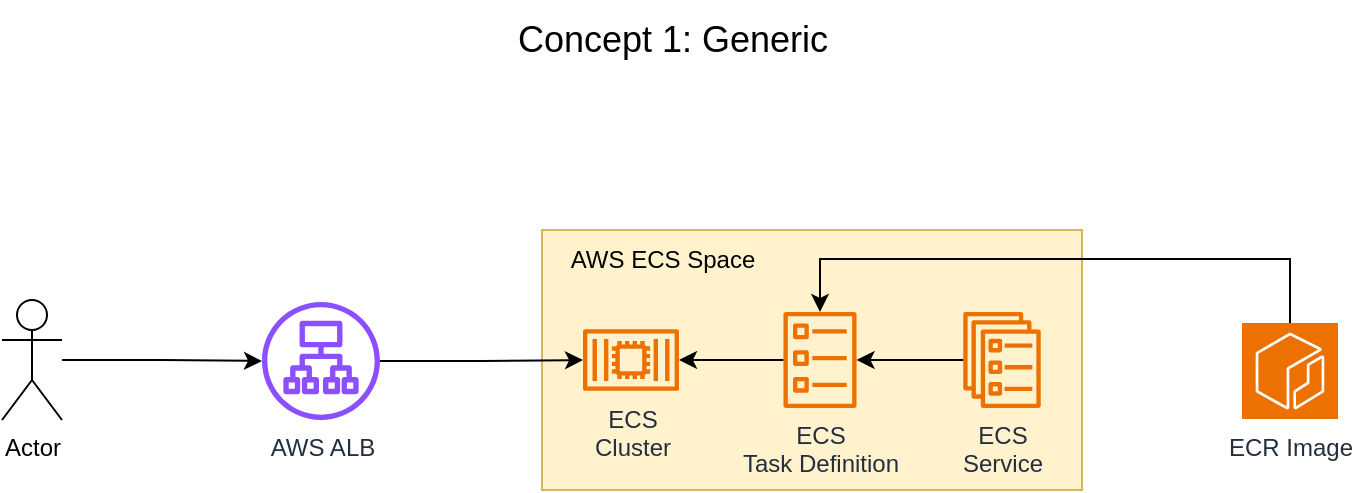 <mxfile version="24.2.1" type="github">
  <diagram name="Page-1" id="6SlAClwbBfPmXxASgEIA">
    <mxGraphModel dx="1026" dy="557" grid="1" gridSize="10" guides="1" tooltips="1" connect="1" arrows="1" fold="1" page="1" pageScale="1" pageWidth="827" pageHeight="1169" math="0" shadow="0">
      <root>
        <mxCell id="0" />
        <mxCell id="1" parent="0" />
        <mxCell id="6JtkeX2M_EoGNMahmyeW-4" style="edgeStyle=orthogonalEdgeStyle;rounded=0;orthogonalLoop=1;jettySize=auto;html=1;" edge="1" parent="1" source="6JtkeX2M_EoGNMahmyeW-1" target="6JtkeX2M_EoGNMahmyeW-3">
          <mxGeometry relative="1" as="geometry" />
        </mxCell>
        <mxCell id="6JtkeX2M_EoGNMahmyeW-1" value="Actor" style="shape=umlActor;verticalLabelPosition=bottom;verticalAlign=top;html=1;outlineConnect=0;" vertex="1" parent="1">
          <mxGeometry x="60" y="185" width="30" height="60" as="geometry" />
        </mxCell>
        <mxCell id="6JtkeX2M_EoGNMahmyeW-2" value="&lt;font style=&quot;font-size: 18px;&quot;&gt;Concept 1: Generic&lt;/font&gt;" style="text;html=1;align=center;verticalAlign=middle;resizable=0;points=[];autosize=1;strokeColor=none;fillColor=none;" vertex="1" parent="1">
          <mxGeometry x="305" y="35" width="180" height="40" as="geometry" />
        </mxCell>
        <mxCell id="6JtkeX2M_EoGNMahmyeW-3" value="AWS ALB" style="sketch=0;outlineConnect=0;fontColor=#232F3E;gradientColor=none;fillColor=#8C4FFF;strokeColor=none;dashed=0;verticalLabelPosition=bottom;verticalAlign=top;align=center;html=1;fontSize=12;fontStyle=0;aspect=fixed;pointerEvents=1;shape=mxgraph.aws4.application_load_balancer;" vertex="1" parent="1">
          <mxGeometry x="190" y="186" width="59" height="59" as="geometry" />
        </mxCell>
        <mxCell id="6JtkeX2M_EoGNMahmyeW-8" value="" style="group" vertex="1" connectable="0" parent="1">
          <mxGeometry x="330" y="150" width="270" height="130" as="geometry" />
        </mxCell>
        <mxCell id="6JtkeX2M_EoGNMahmyeW-5" value="" style="rounded=0;whiteSpace=wrap;html=1;fillColor=#fff2cc;strokeColor=#d6b656;" vertex="1" parent="6JtkeX2M_EoGNMahmyeW-8">
          <mxGeometry width="270" height="130" as="geometry" />
        </mxCell>
        <mxCell id="6JtkeX2M_EoGNMahmyeW-7" value="AWS ECS Space" style="text;html=1;align=center;verticalAlign=middle;resizable=0;points=[];autosize=1;strokeColor=none;fillColor=none;" vertex="1" parent="6JtkeX2M_EoGNMahmyeW-8">
          <mxGeometry width="120" height="30" as="geometry" />
        </mxCell>
        <mxCell id="6JtkeX2M_EoGNMahmyeW-16" value="ECS&lt;br&gt;Service" style="sketch=0;outlineConnect=0;fontColor=#232F3E;gradientColor=none;fillColor=#ED7100;strokeColor=none;dashed=0;verticalLabelPosition=bottom;verticalAlign=top;align=center;html=1;fontSize=12;fontStyle=0;aspect=fixed;pointerEvents=1;shape=mxgraph.aws4.ecs_service;" vertex="1" parent="6JtkeX2M_EoGNMahmyeW-8">
          <mxGeometry x="210.5" y="41" width="39" height="48" as="geometry" />
        </mxCell>
        <mxCell id="6JtkeX2M_EoGNMahmyeW-12" value="ECS&lt;br&gt;Task Definition" style="sketch=0;outlineConnect=0;fontColor=#232F3E;gradientColor=none;fillColor=#ED7100;strokeColor=none;dashed=0;verticalLabelPosition=bottom;verticalAlign=top;align=center;html=1;fontSize=12;fontStyle=0;aspect=fixed;pointerEvents=1;shape=mxgraph.aws4.ecs_task;" vertex="1" parent="6JtkeX2M_EoGNMahmyeW-8">
          <mxGeometry x="120.5" y="41" width="37" height="48" as="geometry" />
        </mxCell>
        <mxCell id="6JtkeX2M_EoGNMahmyeW-11" value="ECS&lt;br&gt;Cluster" style="sketch=0;outlineConnect=0;fontColor=#232F3E;gradientColor=none;fillColor=#ED7100;strokeColor=none;dashed=0;verticalLabelPosition=bottom;verticalAlign=top;align=center;html=1;fontSize=12;fontStyle=0;aspect=fixed;pointerEvents=1;shape=mxgraph.aws4.container_2;" vertex="1" parent="6JtkeX2M_EoGNMahmyeW-8">
          <mxGeometry x="20.5" y="49.5" width="48" height="31" as="geometry" />
        </mxCell>
        <mxCell id="6JtkeX2M_EoGNMahmyeW-17" style="edgeStyle=orthogonalEdgeStyle;rounded=0;orthogonalLoop=1;jettySize=auto;html=1;" edge="1" parent="6JtkeX2M_EoGNMahmyeW-8" source="6JtkeX2M_EoGNMahmyeW-16" target="6JtkeX2M_EoGNMahmyeW-12">
          <mxGeometry relative="1" as="geometry" />
        </mxCell>
        <mxCell id="6JtkeX2M_EoGNMahmyeW-18" style="edgeStyle=orthogonalEdgeStyle;rounded=0;orthogonalLoop=1;jettySize=auto;html=1;" edge="1" parent="6JtkeX2M_EoGNMahmyeW-8" source="6JtkeX2M_EoGNMahmyeW-12" target="6JtkeX2M_EoGNMahmyeW-11">
          <mxGeometry relative="1" as="geometry" />
        </mxCell>
        <mxCell id="6JtkeX2M_EoGNMahmyeW-6" style="edgeStyle=orthogonalEdgeStyle;rounded=0;orthogonalLoop=1;jettySize=auto;html=1;" edge="1" parent="1" source="6JtkeX2M_EoGNMahmyeW-3" target="6JtkeX2M_EoGNMahmyeW-11">
          <mxGeometry relative="1" as="geometry" />
        </mxCell>
        <mxCell id="6JtkeX2M_EoGNMahmyeW-30" style="edgeStyle=orthogonalEdgeStyle;rounded=0;orthogonalLoop=1;jettySize=auto;html=1;" edge="1" parent="1" source="6JtkeX2M_EoGNMahmyeW-28" target="6JtkeX2M_EoGNMahmyeW-12">
          <mxGeometry relative="1" as="geometry">
            <Array as="points">
              <mxPoint x="704" y="164.5" />
              <mxPoint x="469" y="164.5" />
            </Array>
          </mxGeometry>
        </mxCell>
        <mxCell id="6JtkeX2M_EoGNMahmyeW-28" value="ECR Image" style="sketch=0;points=[[0,0,0],[0.25,0,0],[0.5,0,0],[0.75,0,0],[1,0,0],[0,1,0],[0.25,1,0],[0.5,1,0],[0.75,1,0],[1,1,0],[0,0.25,0],[0,0.5,0],[0,0.75,0],[1,0.25,0],[1,0.5,0],[1,0.75,0]];outlineConnect=0;fontColor=#232F3E;fillColor=#ED7100;strokeColor=#ffffff;dashed=0;verticalLabelPosition=bottom;verticalAlign=top;align=center;html=1;fontSize=12;fontStyle=0;aspect=fixed;shape=mxgraph.aws4.resourceIcon;resIcon=mxgraph.aws4.ecr;" vertex="1" parent="1">
          <mxGeometry x="680" y="196.5" width="48" height="48" as="geometry" />
        </mxCell>
      </root>
    </mxGraphModel>
  </diagram>
</mxfile>

